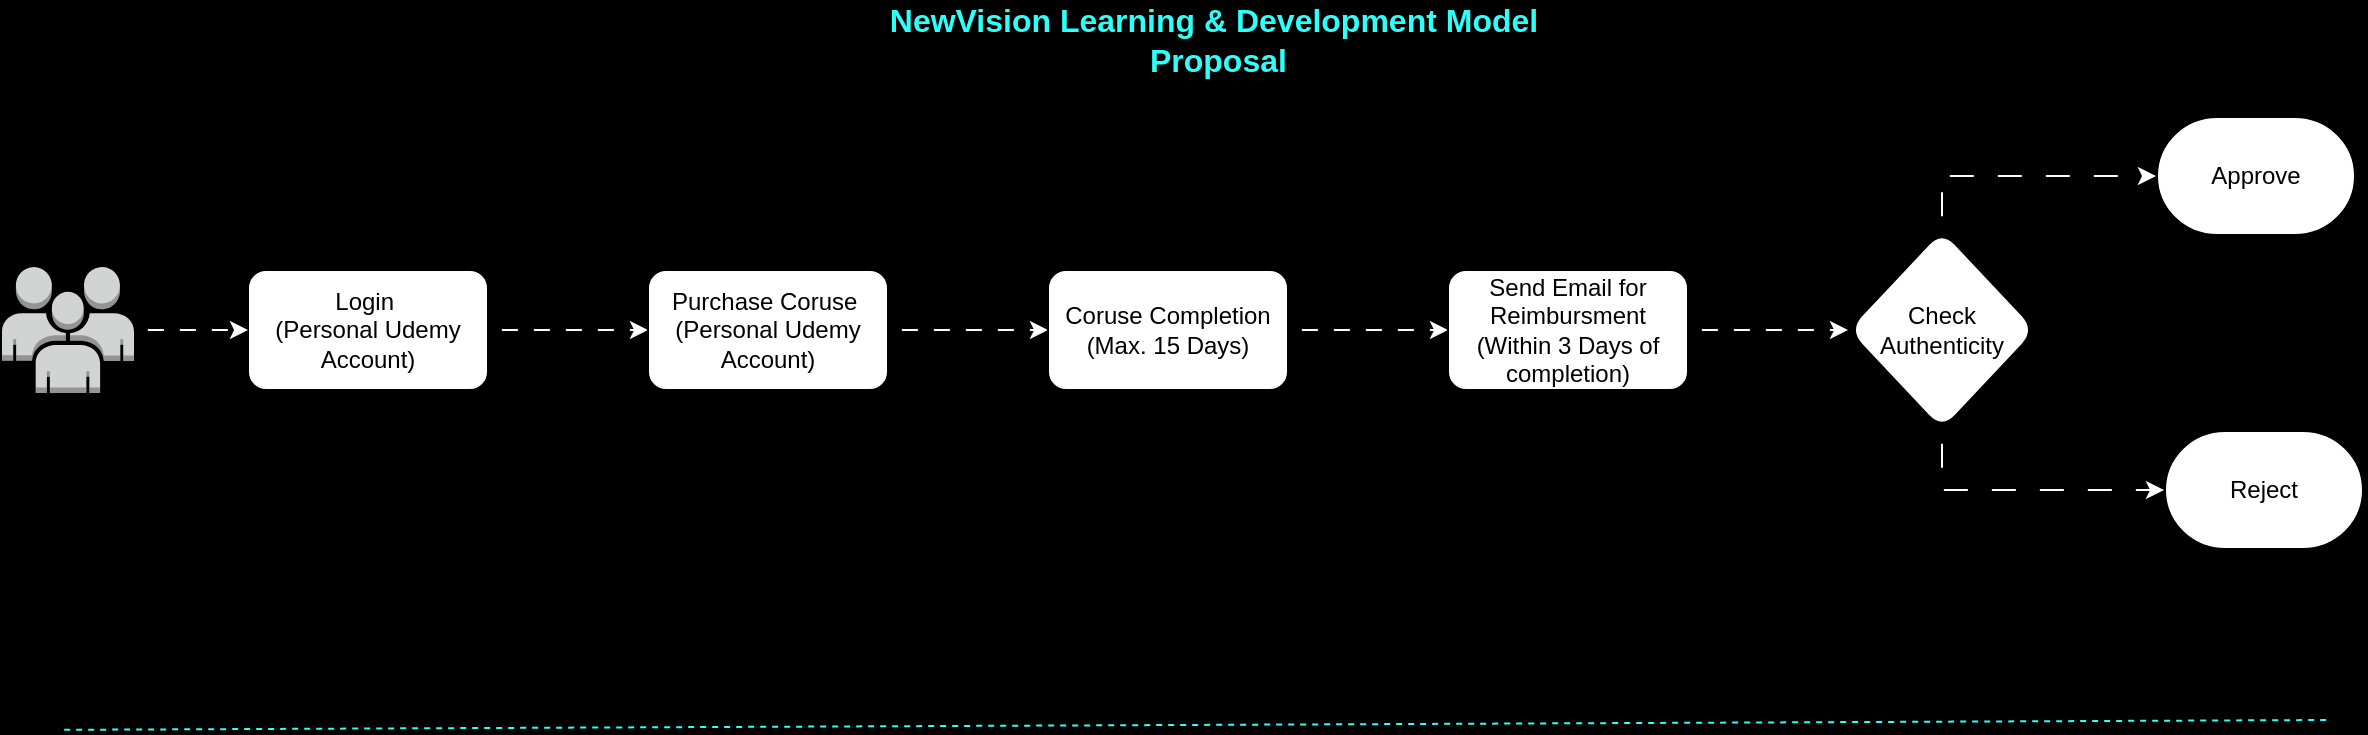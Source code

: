 <mxfile version="24.2.3" type="github">
  <diagram name="Page-1" id="ufHtXc1G-BHqhX4R1GTJ">
    <mxGraphModel dx="1834" dy="772" grid="0" gridSize="10" guides="1" tooltips="1" connect="1" arrows="1" fold="1" page="0" pageScale="1" pageWidth="827" pageHeight="1169" background="#000000" math="0" shadow="0">
      <root>
        <mxCell id="0" />
        <mxCell id="1" parent="0" />
        <mxCell id="Z5SINSni2j-AMe0iMZT7-1" value="NewVision Learning &amp;amp; Development Model&lt;div&gt;&amp;nbsp;Proposal&lt;/div&gt;" style="text;html=1;align=center;verticalAlign=middle;whiteSpace=wrap;rounded=0;fontStyle=1;fontSize=16;fontColor=#2EFFF8;" vertex="1" parent="1">
          <mxGeometry x="229" y="58" width="332" height="40" as="geometry" />
        </mxCell>
        <mxCell id="Z5SINSni2j-AMe0iMZT7-11" value="" style="edgeStyle=orthogonalEdgeStyle;rounded=0;orthogonalLoop=1;jettySize=auto;html=1;strokeColor=#FFFFFF;flowAnimation=1;" edge="1" parent="1" source="Z5SINSni2j-AMe0iMZT7-2" target="Z5SINSni2j-AMe0iMZT7-10">
          <mxGeometry relative="1" as="geometry" />
        </mxCell>
        <mxCell id="Z5SINSni2j-AMe0iMZT7-2" value="Login&amp;nbsp;&lt;div&gt;(Personal Udemy Account)&lt;/div&gt;" style="rounded=1;whiteSpace=wrap;html=1;glass=0;shadow=0;" vertex="1" parent="1">
          <mxGeometry x="-88" y="193" width="120" height="60" as="geometry" />
        </mxCell>
        <mxCell id="Z5SINSni2j-AMe0iMZT7-3" value="" style="endArrow=none;dashed=1;html=1;rounded=0;" edge="1" parent="1">
          <mxGeometry width="50" height="50" relative="1" as="geometry">
            <mxPoint x="-94" y="401" as="sourcePoint" />
            <mxPoint x="437" y="372" as="targetPoint" />
          </mxGeometry>
        </mxCell>
        <mxCell id="Z5SINSni2j-AMe0iMZT7-4" value="" style="endArrow=none;dashed=1;html=1;rounded=0;strokeColor=#2EFFF8;flowAnimation=1;" edge="1" parent="1">
          <mxGeometry width="50" height="50" relative="1" as="geometry">
            <mxPoint x="952" y="418" as="sourcePoint" />
            <mxPoint x="-183.0" y="422.928" as="targetPoint" />
          </mxGeometry>
        </mxCell>
        <mxCell id="Z5SINSni2j-AMe0iMZT7-7" value="" style="edgeStyle=orthogonalEdgeStyle;rounded=0;orthogonalLoop=1;jettySize=auto;html=1;" edge="1" parent="1" source="Z5SINSni2j-AMe0iMZT7-6" target="Z5SINSni2j-AMe0iMZT7-2">
          <mxGeometry relative="1" as="geometry" />
        </mxCell>
        <mxCell id="Z5SINSni2j-AMe0iMZT7-6" value="" style="outlineConnect=0;dashed=0;verticalLabelPosition=bottom;verticalAlign=top;align=center;html=1;shape=mxgraph.aws3.users;fillColor=#D2D3D3;gradientColor=none;" vertex="1" parent="1">
          <mxGeometry x="-211" y="191.5" width="66" height="63" as="geometry" />
        </mxCell>
        <mxCell id="Z5SINSni2j-AMe0iMZT7-8" value="" style="endArrow=classic;html=1;rounded=0;entryX=0;entryY=0.5;entryDx=0;entryDy=0;exitX=1;exitY=0.5;exitDx=0;exitDy=0;exitPerimeter=0;strokeColor=#FFFFFF;flowAnimation=1;" edge="1" parent="1" source="Z5SINSni2j-AMe0iMZT7-6" target="Z5SINSni2j-AMe0iMZT7-2">
          <mxGeometry width="50" height="50" relative="1" as="geometry">
            <mxPoint x="387" y="422" as="sourcePoint" />
            <mxPoint x="437" y="372" as="targetPoint" />
          </mxGeometry>
        </mxCell>
        <mxCell id="Z5SINSni2j-AMe0iMZT7-13" value="" style="edgeStyle=orthogonalEdgeStyle;rounded=0;orthogonalLoop=1;jettySize=auto;html=1;strokeColor=#FFFFFF;flowAnimation=1;" edge="1" parent="1" source="Z5SINSni2j-AMe0iMZT7-10" target="Z5SINSni2j-AMe0iMZT7-12">
          <mxGeometry relative="1" as="geometry" />
        </mxCell>
        <mxCell id="Z5SINSni2j-AMe0iMZT7-10" value="Purchase Coruse&amp;nbsp;&lt;div&gt;(Personal Udemy Account)&lt;/div&gt;" style="rounded=1;whiteSpace=wrap;html=1;" vertex="1" parent="1">
          <mxGeometry x="112" y="193" width="120" height="60" as="geometry" />
        </mxCell>
        <mxCell id="Z5SINSni2j-AMe0iMZT7-15" value="" style="edgeStyle=orthogonalEdgeStyle;rounded=0;orthogonalLoop=1;jettySize=auto;html=1;strokeColor=#FFFFFF;flowAnimation=1;shadow=1;" edge="1" parent="1" source="Z5SINSni2j-AMe0iMZT7-12" target="Z5SINSni2j-AMe0iMZT7-14">
          <mxGeometry relative="1" as="geometry" />
        </mxCell>
        <mxCell id="Z5SINSni2j-AMe0iMZT7-12" value="Coruse Completion&lt;div&gt;(Max. 15 Days)&lt;/div&gt;" style="whiteSpace=wrap;html=1;rounded=1;" vertex="1" parent="1">
          <mxGeometry x="312" y="193" width="120" height="60" as="geometry" />
        </mxCell>
        <mxCell id="Z5SINSni2j-AMe0iMZT7-18" value="" style="edgeStyle=orthogonalEdgeStyle;rounded=0;orthogonalLoop=1;jettySize=auto;html=1;strokeColor=#FFFFFF;flowAnimation=1;" edge="1" parent="1" source="Z5SINSni2j-AMe0iMZT7-14" target="Z5SINSni2j-AMe0iMZT7-17">
          <mxGeometry relative="1" as="geometry" />
        </mxCell>
        <mxCell id="Z5SINSni2j-AMe0iMZT7-14" value="Send Email for Reimbursment&lt;div&gt;(Within 3 Days of completion)&lt;/div&gt;" style="whiteSpace=wrap;html=1;rounded=1;" vertex="1" parent="1">
          <mxGeometry x="512" y="193" width="120" height="60" as="geometry" />
        </mxCell>
        <mxCell id="Z5SINSni2j-AMe0iMZT7-17" value="Check Authenticity" style="rhombus;whiteSpace=wrap;html=1;rounded=1;" vertex="1" parent="1">
          <mxGeometry x="712" y="173" width="94" height="100" as="geometry" />
        </mxCell>
        <mxCell id="Z5SINSni2j-AMe0iMZT7-19" value="Approve" style="strokeWidth=2;html=1;shape=mxgraph.flowchart.terminator;whiteSpace=wrap;" vertex="1" parent="1">
          <mxGeometry x="866" y="116" width="100" height="60" as="geometry" />
        </mxCell>
        <mxCell id="Z5SINSni2j-AMe0iMZT7-20" value="Reject" style="strokeWidth=2;html=1;shape=mxgraph.flowchart.terminator;whiteSpace=wrap;" vertex="1" parent="1">
          <mxGeometry x="870" y="273" width="100" height="60" as="geometry" />
        </mxCell>
        <mxCell id="Z5SINSni2j-AMe0iMZT7-23" value="" style="endArrow=classic;html=1;rounded=0;entryX=0;entryY=0.5;entryDx=0;entryDy=0;entryPerimeter=0;exitX=0.5;exitY=0;exitDx=0;exitDy=0;strokeColor=#FFFFFF;dashed=1;flowAnimation=1;dashPattern=12 12;" edge="1" parent="1" source="Z5SINSni2j-AMe0iMZT7-17" target="Z5SINSni2j-AMe0iMZT7-19">
          <mxGeometry width="50" height="50" relative="1" as="geometry">
            <mxPoint x="387" y="422" as="sourcePoint" />
            <mxPoint x="437" y="372" as="targetPoint" />
            <Array as="points">
              <mxPoint x="759" y="146" />
            </Array>
          </mxGeometry>
        </mxCell>
        <mxCell id="Z5SINSni2j-AMe0iMZT7-24" value="" style="endArrow=classic;html=1;rounded=0;entryX=0;entryY=0.5;entryDx=0;entryDy=0;entryPerimeter=0;exitX=0.5;exitY=1;exitDx=0;exitDy=0;strokeColor=#FFFFFF;dashed=1;flowAnimation=1;dashPattern=12 12;" edge="1" parent="1" source="Z5SINSni2j-AMe0iMZT7-17" target="Z5SINSni2j-AMe0iMZT7-20">
          <mxGeometry width="50" height="50" relative="1" as="geometry">
            <mxPoint x="748" y="319" as="sourcePoint" />
            <mxPoint x="855" y="292" as="targetPoint" />
            <Array as="points">
              <mxPoint x="759" y="303" />
            </Array>
          </mxGeometry>
        </mxCell>
      </root>
    </mxGraphModel>
  </diagram>
</mxfile>
